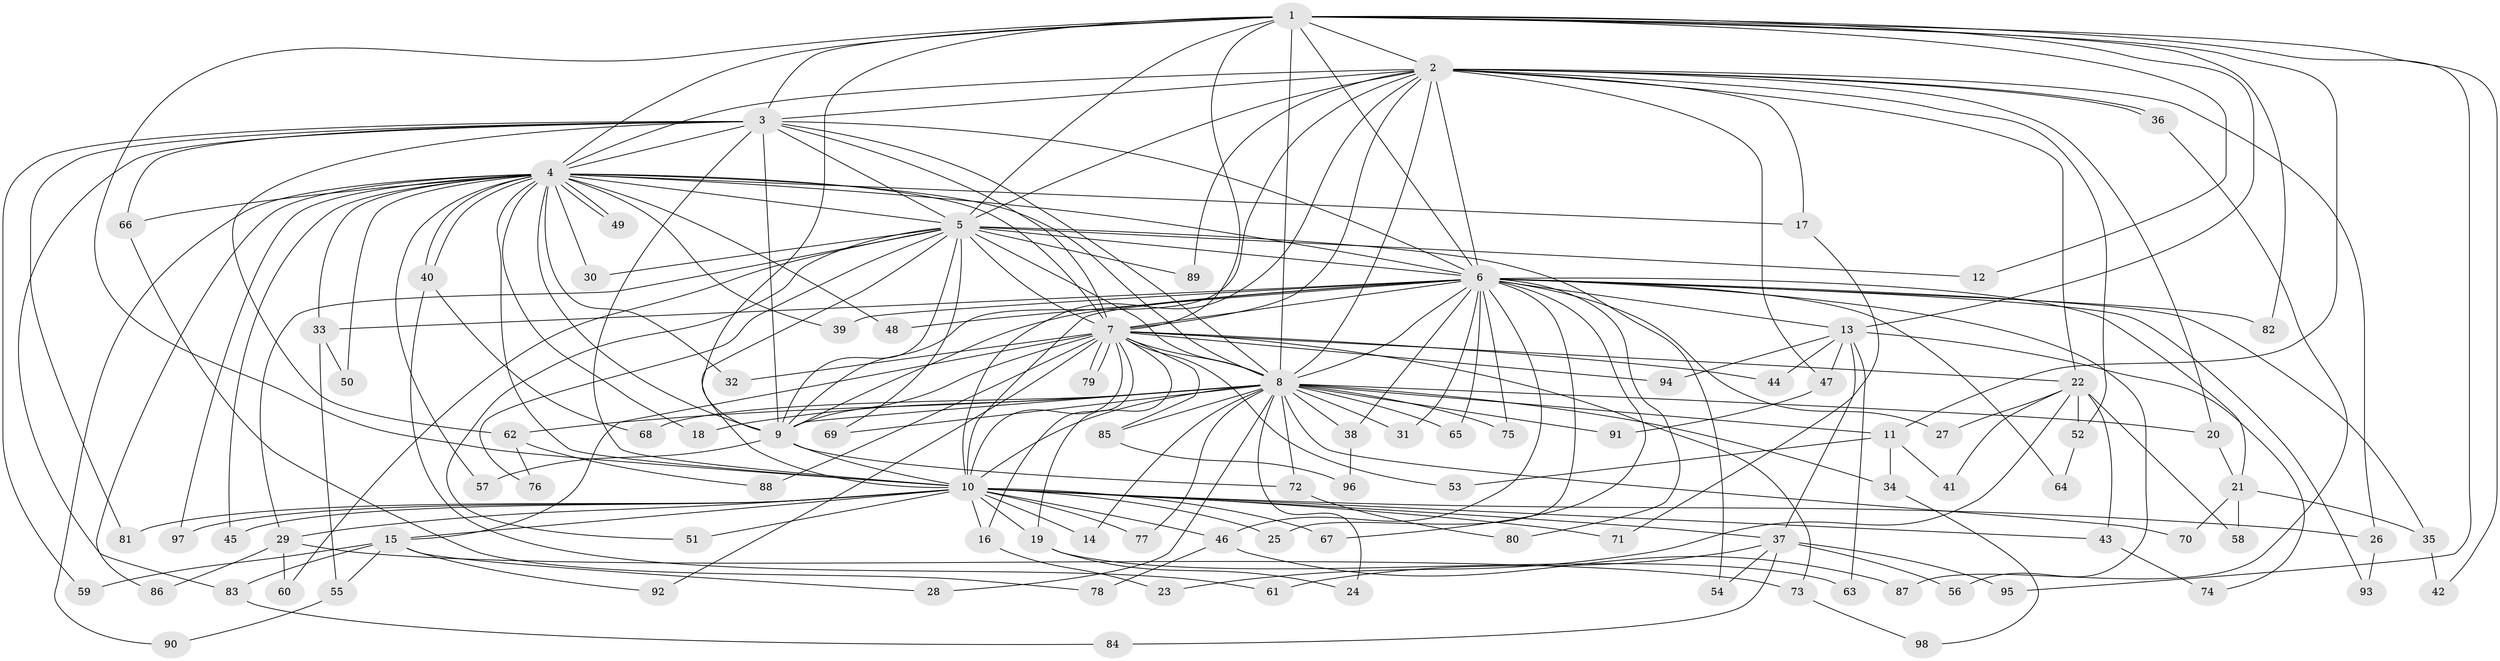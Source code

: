 // Generated by graph-tools (version 1.1) at 2025/45/03/09/25 04:45:43]
// undirected, 98 vertices, 221 edges
graph export_dot {
graph [start="1"]
  node [color=gray90,style=filled];
  1;
  2;
  3;
  4;
  5;
  6;
  7;
  8;
  9;
  10;
  11;
  12;
  13;
  14;
  15;
  16;
  17;
  18;
  19;
  20;
  21;
  22;
  23;
  24;
  25;
  26;
  27;
  28;
  29;
  30;
  31;
  32;
  33;
  34;
  35;
  36;
  37;
  38;
  39;
  40;
  41;
  42;
  43;
  44;
  45;
  46;
  47;
  48;
  49;
  50;
  51;
  52;
  53;
  54;
  55;
  56;
  57;
  58;
  59;
  60;
  61;
  62;
  63;
  64;
  65;
  66;
  67;
  68;
  69;
  70;
  71;
  72;
  73;
  74;
  75;
  76;
  77;
  78;
  79;
  80;
  81;
  82;
  83;
  84;
  85;
  86;
  87;
  88;
  89;
  90;
  91;
  92;
  93;
  94;
  95;
  96;
  97;
  98;
  1 -- 2;
  1 -- 3;
  1 -- 4;
  1 -- 5;
  1 -- 6;
  1 -- 7;
  1 -- 8;
  1 -- 9;
  1 -- 10;
  1 -- 11;
  1 -- 12;
  1 -- 13;
  1 -- 42;
  1 -- 82;
  1 -- 95;
  2 -- 3;
  2 -- 4;
  2 -- 5;
  2 -- 6;
  2 -- 7;
  2 -- 8;
  2 -- 9;
  2 -- 10;
  2 -- 17;
  2 -- 20;
  2 -- 22;
  2 -- 26;
  2 -- 36;
  2 -- 36;
  2 -- 47;
  2 -- 52;
  2 -- 89;
  3 -- 4;
  3 -- 5;
  3 -- 6;
  3 -- 7;
  3 -- 8;
  3 -- 9;
  3 -- 10;
  3 -- 59;
  3 -- 62;
  3 -- 66;
  3 -- 81;
  3 -- 83;
  4 -- 5;
  4 -- 6;
  4 -- 7;
  4 -- 8;
  4 -- 9;
  4 -- 10;
  4 -- 17;
  4 -- 18;
  4 -- 30;
  4 -- 32;
  4 -- 33;
  4 -- 39;
  4 -- 40;
  4 -- 40;
  4 -- 45;
  4 -- 48;
  4 -- 49;
  4 -- 49;
  4 -- 50;
  4 -- 57;
  4 -- 66;
  4 -- 86;
  4 -- 90;
  4 -- 97;
  5 -- 6;
  5 -- 7;
  5 -- 8;
  5 -- 9;
  5 -- 10;
  5 -- 12;
  5 -- 29;
  5 -- 30;
  5 -- 51;
  5 -- 54;
  5 -- 60;
  5 -- 69;
  5 -- 76;
  5 -- 89;
  6 -- 7;
  6 -- 8;
  6 -- 9;
  6 -- 10;
  6 -- 13;
  6 -- 21;
  6 -- 25;
  6 -- 27;
  6 -- 31;
  6 -- 33;
  6 -- 35;
  6 -- 38;
  6 -- 39;
  6 -- 46;
  6 -- 48;
  6 -- 56;
  6 -- 64;
  6 -- 65;
  6 -- 67;
  6 -- 75;
  6 -- 80;
  6 -- 82;
  6 -- 93;
  7 -- 8;
  7 -- 9;
  7 -- 10;
  7 -- 15;
  7 -- 16;
  7 -- 19;
  7 -- 22;
  7 -- 32;
  7 -- 44;
  7 -- 53;
  7 -- 73;
  7 -- 79;
  7 -- 79;
  7 -- 85;
  7 -- 88;
  7 -- 92;
  7 -- 94;
  8 -- 9;
  8 -- 10;
  8 -- 11;
  8 -- 14;
  8 -- 18;
  8 -- 20;
  8 -- 24;
  8 -- 28;
  8 -- 31;
  8 -- 34;
  8 -- 38;
  8 -- 62;
  8 -- 65;
  8 -- 68;
  8 -- 69;
  8 -- 70;
  8 -- 72;
  8 -- 75;
  8 -- 77;
  8 -- 85;
  8 -- 91;
  9 -- 10;
  9 -- 57;
  9 -- 72;
  10 -- 14;
  10 -- 15;
  10 -- 16;
  10 -- 19;
  10 -- 25;
  10 -- 26;
  10 -- 29;
  10 -- 37;
  10 -- 43;
  10 -- 45;
  10 -- 46;
  10 -- 51;
  10 -- 67;
  10 -- 71;
  10 -- 77;
  10 -- 81;
  10 -- 97;
  11 -- 34;
  11 -- 41;
  11 -- 53;
  13 -- 37;
  13 -- 44;
  13 -- 47;
  13 -- 63;
  13 -- 74;
  13 -- 94;
  15 -- 28;
  15 -- 55;
  15 -- 59;
  15 -- 83;
  15 -- 92;
  16 -- 23;
  17 -- 71;
  19 -- 24;
  19 -- 63;
  20 -- 21;
  21 -- 35;
  21 -- 58;
  21 -- 70;
  22 -- 23;
  22 -- 27;
  22 -- 41;
  22 -- 43;
  22 -- 52;
  22 -- 58;
  26 -- 93;
  29 -- 60;
  29 -- 73;
  29 -- 86;
  33 -- 50;
  33 -- 55;
  34 -- 98;
  35 -- 42;
  36 -- 87;
  37 -- 54;
  37 -- 56;
  37 -- 61;
  37 -- 84;
  37 -- 95;
  38 -- 96;
  40 -- 61;
  40 -- 68;
  43 -- 74;
  46 -- 78;
  46 -- 87;
  47 -- 91;
  52 -- 64;
  55 -- 90;
  62 -- 76;
  62 -- 88;
  66 -- 78;
  72 -- 80;
  73 -- 98;
  83 -- 84;
  85 -- 96;
}
